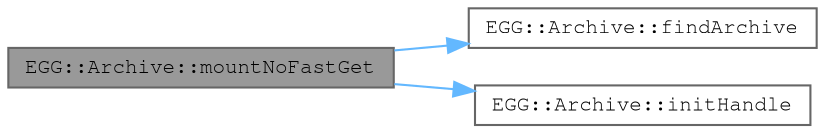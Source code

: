 digraph "EGG::Archive::mountNoFastGet"
{
 // LATEX_PDF_SIZE
  bgcolor="transparent";
  edge [fontname=FreeMono,fontsize=10,labelfontname=FreeMono,labelfontsize=10];
  node [fontname=FreeMono,fontsize=10,shape=box,height=0.2,width=0.4];
  rankdir="LR";
  Node1 [label="EGG::Archive::mountNoFastGet",height=0.2,width=0.4,color="gray40", fillcolor="grey60", style="filled", fontcolor="black",tooltip="Exact same as."];
  Node1 -> Node2 [color="steelblue1",style="solid"];
  Node2 [label="EGG::Archive::findArchive",height=0.2,width=0.4,color="grey40", fillcolor="white", style="filled",URL="$class_e_g_g_1_1_archive.html#aabacbc9022c2de616451c08ab50a7e30",tooltip="Find the EGG Archive wrapping the ARC file starting at pArchive."];
  Node1 -> Node3 [color="steelblue1",style="solid"];
  Node3 [label="EGG::Archive::initHandle",height=0.2,width=0.4,color="grey40", fillcolor="white", style="filled",URL="$class_e_g_g_1_1_archive.html#a510d36f098617c4e05cf8d123534982d",tooltip=" "];
}
